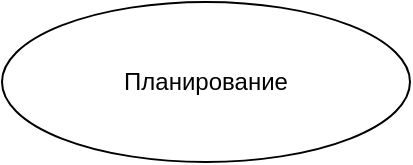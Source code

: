 <mxfile version="26.0.14">
  <diagram name="Страница — 1" id="alg1FltjNgYqF64cATI-">
    <mxGraphModel dx="1069" dy="334" grid="0" gridSize="10" guides="1" tooltips="1" connect="1" arrows="1" fold="1" page="0" pageScale="1" pageWidth="827" pageHeight="1169" math="0" shadow="0">
      <root>
        <mxCell id="0" />
        <mxCell id="1" parent="0" />
        <mxCell id="CgsKlKYqrs1iZS2f-93M-1" value="Планирование" style="ellipse;whiteSpace=wrap;html=1;" vertex="1" parent="1">
          <mxGeometry x="-242" y="116" width="204" height="80" as="geometry" />
        </mxCell>
      </root>
    </mxGraphModel>
  </diagram>
</mxfile>
